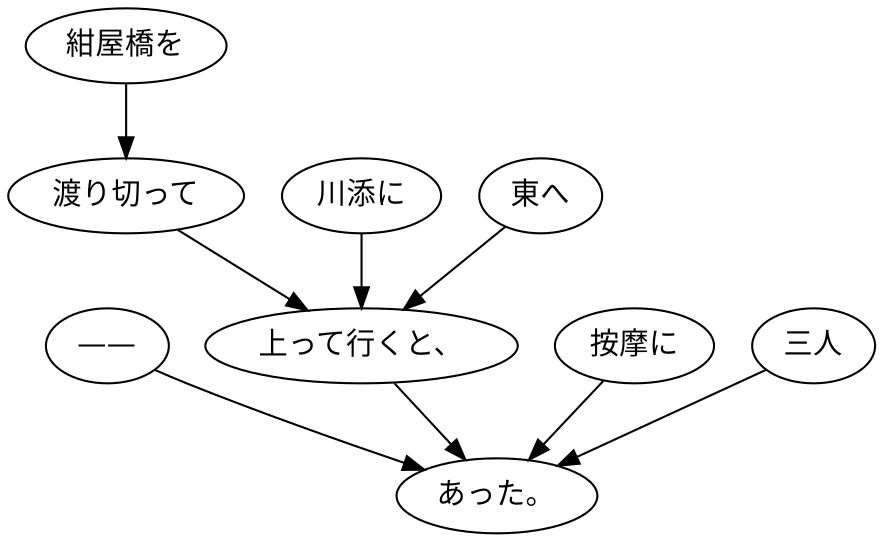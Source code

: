 digraph graph8087 {
	node0 [label="——"];
	node1 [label="紺屋橋を"];
	node2 [label="渡り切って"];
	node3 [label="川添に"];
	node4 [label="東へ"];
	node5 [label="上って行くと、"];
	node6 [label="按摩に"];
	node7 [label="三人"];
	node8 [label="あった。"];
	node0 -> node8;
	node1 -> node2;
	node2 -> node5;
	node3 -> node5;
	node4 -> node5;
	node5 -> node8;
	node6 -> node8;
	node7 -> node8;
}
